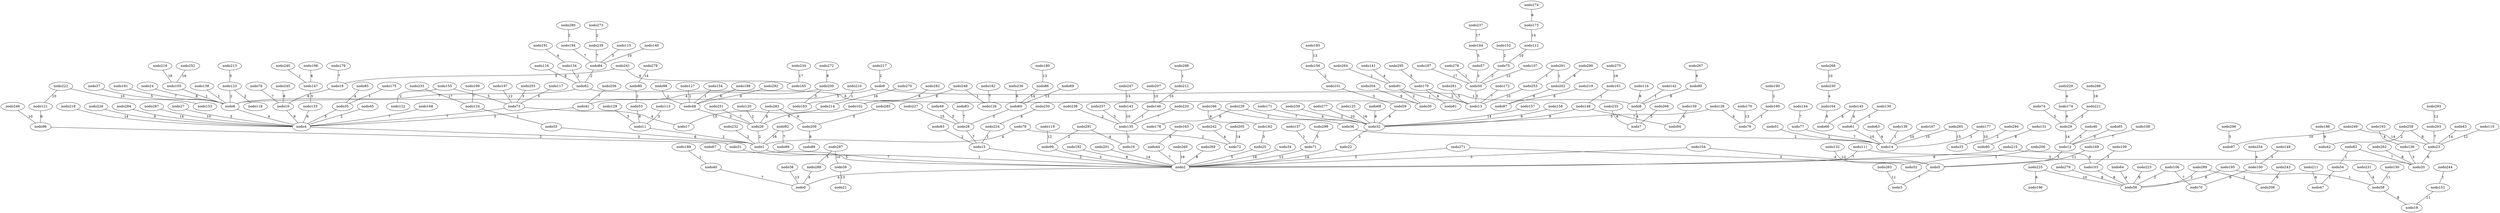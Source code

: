 graph X {
 0 [label="nodo0"];
 1 [label="nodo1"];
 2 [label="nodo2"];
 3 [label="nodo3"];
 4 [label="nodo4"];
 5 [label="nodo5"];
 6 [label="nodo6"];
 7 [label="nodo7"];
 8 [label="nodo8"];
 9 [label="nodo9"];
 10 [label="nodo10"];
 11 [label="nodo11"];
 12 [label="nodo12"];
 13 [label="nodo13"];
 14 [label="nodo14"];
 15 [label="nodo15"];
 16 [label="nodo16"];
 17 [label="nodo17"];
 18 [label="nodo18"];
 19 [label="nodo19"];
 20 [label="nodo20"];
 21 [label="nodo21"];
 22 [label="nodo22"];
 23 [label="nodo23"];
 24 [label="nodo24"];
 25 [label="nodo25"];
 26 [label="nodo26"];
 27 [label="nodo27"];
 28 [label="nodo28"];
 29 [label="nodo29"];
 30 [label="nodo30"];
 31 [label="nodo31"];
 32 [label="nodo32"];
 33 [label="nodo33"];
 34 [label="nodo34"];
 35 [label="nodo35"];
 36 [label="nodo36"];
 37 [label="nodo37"];
 38 [label="nodo38"];
 39 [label="nodo39"];
 40 [label="nodo40"];
 41 [label="nodo41"];
 42 [label="nodo42"];
 43 [label="nodo43"];
 44 [label="nodo44"];
 45 [label="nodo45"];
 46 [label="nodo46"];
 47 [label="nodo47"];
 48 [label="nodo48"];
 49 [label="nodo49"];
 50 [label="nodo50"];
 51 [label="nodo51"];
 52 [label="nodo52"];
 53 [label="nodo53"];
 54 [label="nodo54"];
 55 [label="nodo55"];
 56 [label="nodo56"];
 57 [label="nodo57"];
 58 [label="nodo58"];
 59 [label="nodo59"];
 60 [label="nodo60"];
 61 [label="nodo61"];
 62 [label="nodo62"];
 63 [label="nodo63"];
 64 [label="nodo64"];
 65 [label="nodo65"];
 66 [label="nodo66"];
 67 [label="nodo67"];
 68 [label="nodo68"];
 69 [label="nodo69"];
 70 [label="nodo70"];
 71 [label="nodo71"];
 72 [label="nodo72"];
 73 [label="nodo73"];
 74 [label="nodo74"];
 75 [label="nodo75"];
 76 [label="nodo76"];
 77 [label="nodo77"];
 78 [label="nodo78"];
 79 [label="nodo79"];
 80 [label="nodo80"];
 81 [label="nodo81"];
 82 [label="nodo82"];
 83 [label="nodo83"];
 84 [label="nodo84"];
 85 [label="nodo85"];
 86 [label="nodo86"];
 87 [label="nodo87"];
 88 [label="nodo88"];
 89 [label="nodo89"];
 90 [label="nodo90"];
 91 [label="nodo91"];
 92 [label="nodo92"];
 93 [label="nodo93"];
 94 [label="nodo94"];
 95 [label="nodo95"];
 96 [label="nodo96"];
 97 [label="nodo97"];
 98 [label="nodo98"];
 99 [label="nodo99"];
 100 [label="nodo100"];
 101 [label="nodo101"];
 102 [label="nodo102"];
 103 [label="nodo103"];
 104 [label="nodo104"];
 105 [label="nodo105"];
 106 [label="nodo106"];
 107 [label="nodo107"];
 108 [label="nodo108"];
 109 [label="nodo109"];
 110 [label="nodo110"];
 111 [label="nodo111"];
 112 [label="nodo112"];
 113 [label="nodo113"];
 114 [label="nodo114"];
 115 [label="nodo115"];
 116 [label="nodo116"];
 117 [label="nodo117"];
 118 [label="nodo118"];
 119 [label="nodo119"];
 120 [label="nodo120"];
 121 [label="nodo121"];
 122 [label="nodo122"];
 123 [label="nodo123"];
 124 [label="nodo124"];
 125 [label="nodo125"];
 126 [label="nodo126"];
 127 [label="nodo127"];
 128 [label="nodo128"];
 129 [label="nodo129"];
 130 [label="nodo130"];
 131 [label="nodo131"];
 132 [label="nodo132"];
 133 [label="nodo133"];
 134 [label="nodo134"];
 135 [label="nodo135"];
 136 [label="nodo136"];
 137 [label="nodo137"];
 138 [label="nodo138"];
 139 [label="nodo139"];
 140 [label="nodo140"];
 141 [label="nodo141"];
 142 [label="nodo142"];
 143 [label="nodo143"];
 144 [label="nodo144"];
 145 [label="nodo145"];
 146 [label="nodo146"];
 147 [label="nodo147"];
 148 [label="nodo148"];
 149 [label="nodo149"];
 150 [label="nodo150"];
 151 [label="nodo151"];
 152 [label="nodo152"];
 153 [label="nodo153"];
 154 [label="nodo154"];
 155 [label="nodo155"];
 156 [label="nodo156"];
 157 [label="nodo157"];
 158 [label="nodo158"];
 159 [label="nodo159"];
 160 [label="nodo160"];
 161 [label="nodo161"];
 162 [label="nodo162"];
 163 [label="nodo163"];
 164 [label="nodo164"];
 165 [label="nodo165"];
 166 [label="nodo166"];
 167 [label="nodo167"];
 168 [label="nodo168"];
 169 [label="nodo169"];
 170 [label="nodo170"];
 171 [label="nodo171"];
 172 [label="nodo172"];
 173 [label="nodo173"];
 174 [label="nodo174"];
 175 [label="nodo175"];
 176 [label="nodo176"];
 177 [label="nodo177"];
 178 [label="nodo178"];
 179 [label="nodo179"];
 180 [label="nodo180"];
 181 [label="nodo181"];
 182 [label="nodo182"];
 183 [label="nodo183"];
 184 [label="nodo184"];
 185 [label="nodo185"];
 186 [label="nodo186"];
 187 [label="nodo187"];
 188 [label="nodo188"];
 189 [label="nodo189"];
 190 [label="nodo190"];
 191 [label="nodo191"];
 192 [label="nodo192"];
 193 [label="nodo193"];
 194 [label="nodo194"];
 195 [label="nodo195"];
 196 [label="nodo196"];
 197 [label="nodo197"];
 198 [label="nodo198"];
 199 [label="nodo199"];
 200 [label="nodo200"];
 201 [label="nodo201"];
 202 [label="nodo202"];
 203 [label="nodo203"];
 204 [label="nodo204"];
 205 [label="nodo205"];
 206 [label="nodo206"];
 207 [label="nodo207"];
 208 [label="nodo208"];
 209 [label="nodo209"];
 210 [label="nodo210"];
 211 [label="nodo211"];
 212 [label="nodo212"];
 213 [label="nodo213"];
 214 [label="nodo214"];
 215 [label="nodo215"];
 216 [label="nodo216"];
 217 [label="nodo217"];
 218 [label="nodo218"];
 219 [label="nodo219"];
 220 [label="nodo220"];
 221 [label="nodo221"];
 222 [label="nodo222"];
 223 [label="nodo223"];
 224 [label="nodo224"];
 225 [label="nodo225"];
 226 [label="nodo226"];
 227 [label="nodo227"];
 228 [label="nodo228"];
 229 [label="nodo229"];
 230 [label="nodo230"];
 231 [label="nodo231"];
 232 [label="nodo232"];
 233 [label="nodo233"];
 234 [label="nodo234"];
 235 [label="nodo235"];
 236 [label="nodo236"];
 237 [label="nodo237"];
 238 [label="nodo238"];
 239 [label="nodo239"];
 240 [label="nodo240"];
 241 [label="nodo241"];
 242 [label="nodo242"];
 243 [label="nodo243"];
 244 [label="nodo244"];
 245 [label="nodo245"];
 246 [label="nodo246"];
 247 [label="nodo247"];
 248 [label="nodo248"];
 249 [label="nodo249"];
 250 [label="nodo250"];
 251 [label="nodo251"];
 252 [label="nodo252"];
 253 [label="nodo253"];
 254 [label="nodo254"];
 255 [label="nodo255"];
 256 [label="nodo256"];
 257 [label="nodo257"];
 258 [label="nodo258"];
 259 [label="nodo259"];
 260 [label="nodo260"];
 261 [label="nodo261"];
 262 [label="nodo262"];
 263 [label="nodo263"];
 264 [label="nodo264"];
 265 [label="nodo265"];
 266 [label="nodo266"];
 267 [label="nodo267"];
 268 [label="nodo268"];
 269 [label="nodo269"];
 270 [label="nodo270"];
 271 [label="nodo271"];
 272 [label="nodo272"];
 273 [label="nodo273"];
 274 [label="nodo274"];
 275 [label="nodo275"];
 276 [label="nodo276"];
 277 [label="nodo277"];
 278 [label="nodo278"];
 279 [label="nodo279"];
 280 [label="nodo280"];
 281 [label="nodo281"];
 282 [label="nodo282"];
 283 [label="nodo283"];
 284 [label="nodo284"];
 285 [label="nodo285"];
 286 [label="nodo286"];
 287 [label="nodo287"];
 288 [label="nodo288"];
 289 [label="nodo289"];
 290 [label="nodo290"];
 291 [label="nodo291"];
 292 [label="nodo292"];
 293 [label="nodo293"];
 294 [label="nodo294"];
 295 [label="nodo295"];
 296 [label="nodo296"];
 297 [label="nodo297"];
 298 [label="nodo298"];
 299 [label="nodo299"];
  1 -- 2  [label="1"];
  9 -- 8  [label="1"];
  54 -- 47  [label="1"];
  82 -- 54  [label="1"];
  91 -- 13  [label="1"];
  105 -- 6  [label="1"];
  124 -- 55  [label="1"];
  127 -- 48  [label="1"];
  137 -- 71  [label="1"];
  138 -- 6  [label="1"];
  139 -- 14  [label="1"];
  142 -- 8  [label="1"];
  146 -- 135  [label="1"];
  154 -- 48  [label="1"];
  160 -- 79  [label="1"];
  161 -- 148  [label="1"];
  175 -- 35  [label="1"];
  189 -- 40  [label="1"];
  195 -- 58  [label="1"];
  206 -- 52  [label="1"];
  210 -- 183  [label="1"];
  224 -- 15  [label="1"];
  240 -- 147  [label="1"];
  244 -- 151  [label="1"];
  248 -- 126  [label="1"];
  261 -- 253  [label="1"];
  261 -- 202  [label="1"];
  264 -- 91  [label="1"];
  276 -- 50  [label="1"];
  298 -- 212  [label="1"];
  11 -- 1  [label="2"];
  15 -- 2  [label="2"];
  26 -- 1  [label="2"];
  36 -- 14  [label="2"];
  45 -- 4  [label="2"];
  46 -- 12  [label="2"];
  51 -- 14  [label="2"];
  75 -- 50  [label="2"];
  78 -- 72  [label="2"];
  80 -- 53  [label="2"];
  84 -- 62  [label="2"];
  91 -- 30  [label="2"];
  93 -- 15  [label="2"];
  96 -- 31  [label="2"];
  98 -- 48  [label="2"];
  106 -- 56  [label="2"];
  120 -- 26  [label="2"];
  123 -- 118  [label="2"];
  123 -- 6  [label="2"];
  130 -- 61  [label="2"];
  134 -- 62  [label="2"];
  152 -- 75  [label="2"];
  155 -- 122  [label="2"];
  156 -- 101  [label="2"];
  166 -- 36  [label="2"];
  179 -- 13  [label="2"];
  190 -- 160  [label="2"];
  217 -- 9  [label="2"];
  232 -- 1  [label="2"];
  238 -- 135  [label="2"];
  258 -- 42  [label="2"];
  259 -- 32  [label="2"];
  273 -- 239  [label="2"];
  280 -- 194  [label="2"];
  289 -- 208  [label="2"];
  289 -- 56  [label="2"];
  291 -- 99  [label="2"];
  294 -- 33  [label="2"];
  4 -- 1  [label="3"];
  32 -- 22  [label="3"];
  35 -- 4  [label="3"];
  41 -- 4  [label="3"];
  48 -- 26  [label="3"];
  50 -- 13  [label="3"];
  57 -- 50  [label="3"];
  99 -- 2  [label="3"];
  101 -- 59  [label="3"];
  104 -- 2  [label="3"];
  109 -- 103  [label="3"];
  111 -- 20  [label="3"];
  113 -- 11  [label="3"];
  115 -- 84  [label="3"];
  129 -- 11  [label="3"];
  135 -- 16  [label="3"];
  136 -- 20  [label="3"];
  147 -- 133  [label="3"];
  149 -- 100  [label="3"];
  162 -- 25  [label="3"];
  177 -- 14  [label="3"];
  221 -- 29  [label="3"];
  255 -- 73  [label="3"];
  271 -- 52  [label="3"];
  271 -- 2  [label="3"];
  285 -- 209  [label="3"];
  296 -- 97  [label="3"];
  2 -- 0  [label="4"];
  6 -- 4  [label="4"];
  8 -- 7  [label="4"];
  63 -- 14  [label="4"];
  64 -- 56  [label="4"];
  73 -- 17  [label="4"];
  78 -- 1  [label="4"];
  85 -- 35  [label="4"];
  104 -- 5  [label="4"];
  128 -- 79  [label="4"];
  141 -- 91  [label="4"];
  145 -- 66  [label="4"];
  145 -- 61  [label="4"];
  163 -- 44  [label="4"];
  171 -- 32  [label="4"];
  191 -- 134  [label="4"];
  193 -- 136  [label="4"];
  200 -- 41  [label="4"];
  229 -- 174  [label="4"];
  230 -- 164  [label="4"];
  231 -- 58  [label="4"];
  242 -- 72  [label="4"];
  250 -- 224  [label="4"];
  254 -- 100  [label="4"];
  288 -- 0  [label="4"];
  291 -- 16  [label="4"];
  9 -- 6  [label="5"];
  12 -- 5  [label="5"];
  25 -- 2  [label="5"];
  27 -- 4  [label="5"];
  37 -- 6  [label="5"];
  49 -- 28  [label="5"];
  60 -- 28  [label="5"];
  65 -- 12  [label="5"];
  67 -- 2  [label="5"];
  74 -- 29  [label="5"];
  117 -- 73  [label="5"];
  128 -- 32  [label="5"];
  155 -- 73  [label="5"];
  184 -- 57  [label="5"];
  200 -- 183  [label="5"];
  213 -- 123  [label="5"];
  241 -- 18  [label="5"];
  257 -- 135  [label="5"];
  266 -- 7  [label="5"];
  281 -- 13  [label="5"];
  295 -- 179  [label="5"];
  297 -- 288  [label="5"];
  299 -- 71  [label="5"];
  23 -- 20  [label="6"];
  55 -- 1  [label="6"];
  59 -- 32  [label="6"];
  62 -- 30  [label="6"];
  100 -- 70  [label="6"];
  103 -- 56  [label="6"];
  116 -- 62  [label="6"];
  121 -- 96  [label="6"];
  133 -- 4  [label="6"];
  159 -- 94  [label="6"];
  166 -- 162  [label="6"];
  179 -- 81  [label="6"];
  188 -- 48  [label="6"];
  195 -- 56  [label="6"];
  198 -- 147  [label="6"];
  211 -- 47  [label="6"];
  219 -- 87  [label="6"];
  225 -- 196  [label="6"];
  226 -- 4  [label="6"];
  235 -- 7  [label="6"];
  236 -- 60  [label="6"];
  241 -- 165  [label="6"];
  267 -- 90  [label="6"];
  274 -- 173  [label="6"];
  5 -- 3  [label="7"];
  28 -- 15  [label="7"];
  31 -- 2  [label="7"];
  40 -- 0  [label="7"];
  44 -- 2  [label="7"];
  62 -- 6  [label="7"];
  73 -- 4  [label="7"];
  76 -- 10  [label="7"];
  77 -- 14  [label="7"];
  82 -- 20  [label="7"];
  83 -- 28  [label="7"];
  92 -- 89  [label="7"];
  106 -- 70  [label="7"];
  108 -- 12  [label="7"];
  111 -- 2  [label="7"];
  144 -- 77  [label="7"];
  148 -- 94  [label="7"];
  168 -- 4  [label="7"];
  172 -- 13  [label="7"];
  176 -- 18  [label="7"];
  181 -- 6  [label="7"];
  182 -- 126  [label="7"];
  194 -- 84  [label="7"];
  199 -- 124  [label="7"];
  203 -- 23  [label="7"];
  220 -- 135  [label="7"];
  228 -- 32  [label="7"];
  239 -- 84  [label="7"];
  251 -- 26  [label="7"];
  256 -- 41  [label="7"];
  18 -- 10  [label="8"];
  24 -- 6  [label="8"];
  53 -- 11  [label="8"];
  58 -- 19  [label="8"];
  90 -- 8  [label="8"];
  114 -- 8  [label="8"];
  131 -- 95  [label="8"];
  164 -- 66  [label="8"];
  192 -- 2  [label="8"];
  202 -- 87  [label="8"];
  209 -- 88  [label="8"];
  215 -- 2  [label="8"];
  245 -- 10  [label="8"];
  248 -- 102  [label="8"];
  258 -- 23  [label="8"];
  262 -- 20  [label="8"];
  269 -- 2  [label="8"];
  272 -- 200  [label="8"];
  279 -- 56  [label="8"];
  282 -- 102  [label="8"];
  290 -- 202  [label="8"];
  10 -- 4  [label="9"];
  68 -- 32  [label="9"];
  102 -- 26  [label="9"];
  148 -- 32  [label="9"];
  158 -- 32  [label="9"];
  174 -- 29  [label="9"];
  186 -- 42  [label="9"];
  204 -- 30  [label="9"];
  215 -- 103  [label="9"];
  223 -- 56  [label="9"];
  228 -- 178  [label="9"];
  243 -- 208  [label="9"];
  283 -- 209  [label="9"];
  283 -- 26  [label="9"];
  292 -- 48  [label="9"];
  61 -- 14  [label="10"];
  112 -- 75  [label="10"];
  140 -- 84  [label="10"];
  143 -- 135  [label="10"];
  167 -- 14  [label="10"];
  177 -- 95  [label="10"];
  207 -- 146  [label="10"];
  212 -- 146  [label="10"];
  222 -- 153  [label="10"];
  222 -- 121  [label="10"];
  225 -- 56  [label="10"];
  246 -- 96  [label="10"];
  249 -- 97  [label="10"];
  253 -- 13  [label="10"];
  265 -- 14  [label="10"];
  268 -- 230  [label="10"];
  277 -- 32  [label="10"];
  287 -- 4  [label="10"];
  297 -- 39  [label="10"];
  150 -- 58  [label="11"];
  151 -- 19  [label="11"];
  169 -- 5  [label="11"];
  263 -- 3  [label="11"];
  107 -- 50  [label="12"];
  110 -- 23  [label="12"];
  119 -- 99  [label="12"];
  132 -- 5  [label="12"];
  197 -- 73  [label="12"];
  293 -- 203  [label="12"];
  38 -- 0  [label="13"];
  39 -- 21  [label="13"];
  69 -- 60  [label="13"];
  71 -- 2  [label="13"];
  170 -- 79  [label="13"];
  180 -- 86  [label="13"];
  185 -- 156  [label="13"];
  214 -- 17  [label="13"];
  247 -- 143  [label="13"];
  22 -- 2  [label="14"];
  29 -- 12  [label="14"];
  43 -- 23  [label="14"];
  86 -- 60  [label="14"];
  157 -- 32  [label="14"];
  173 -- 112  [label="14"];
  201 -- 2  [label="14"];
  205 -- 72  [label="14"];
  218 -- 4  [label="14"];
  249 -- 23  [label="14"];
  278 -- 80  [label="14"];
  284 -- 4  [label="14"];
  227 -- 28  [label="15"];
  265 -- 33  [label="15"];
  92 -- 1  [label="16"];
  125 -- 32  [label="16"];
  252 -- 105  [label="16"];
  260 -- 2  [label="16"];
  270 -- 214  [label="16"];
  275 -- 161  [label="16"];
  187 -- 50  [label="17"];
  233 -- 124  [label="17"];
  234 -- 165  [label="17"];
  237 -- 184  [label="17"];
  34 -- 2  [label="18"];
  216 -- 105  [label="18"];
  286 -- 221  [label="18"];
}
